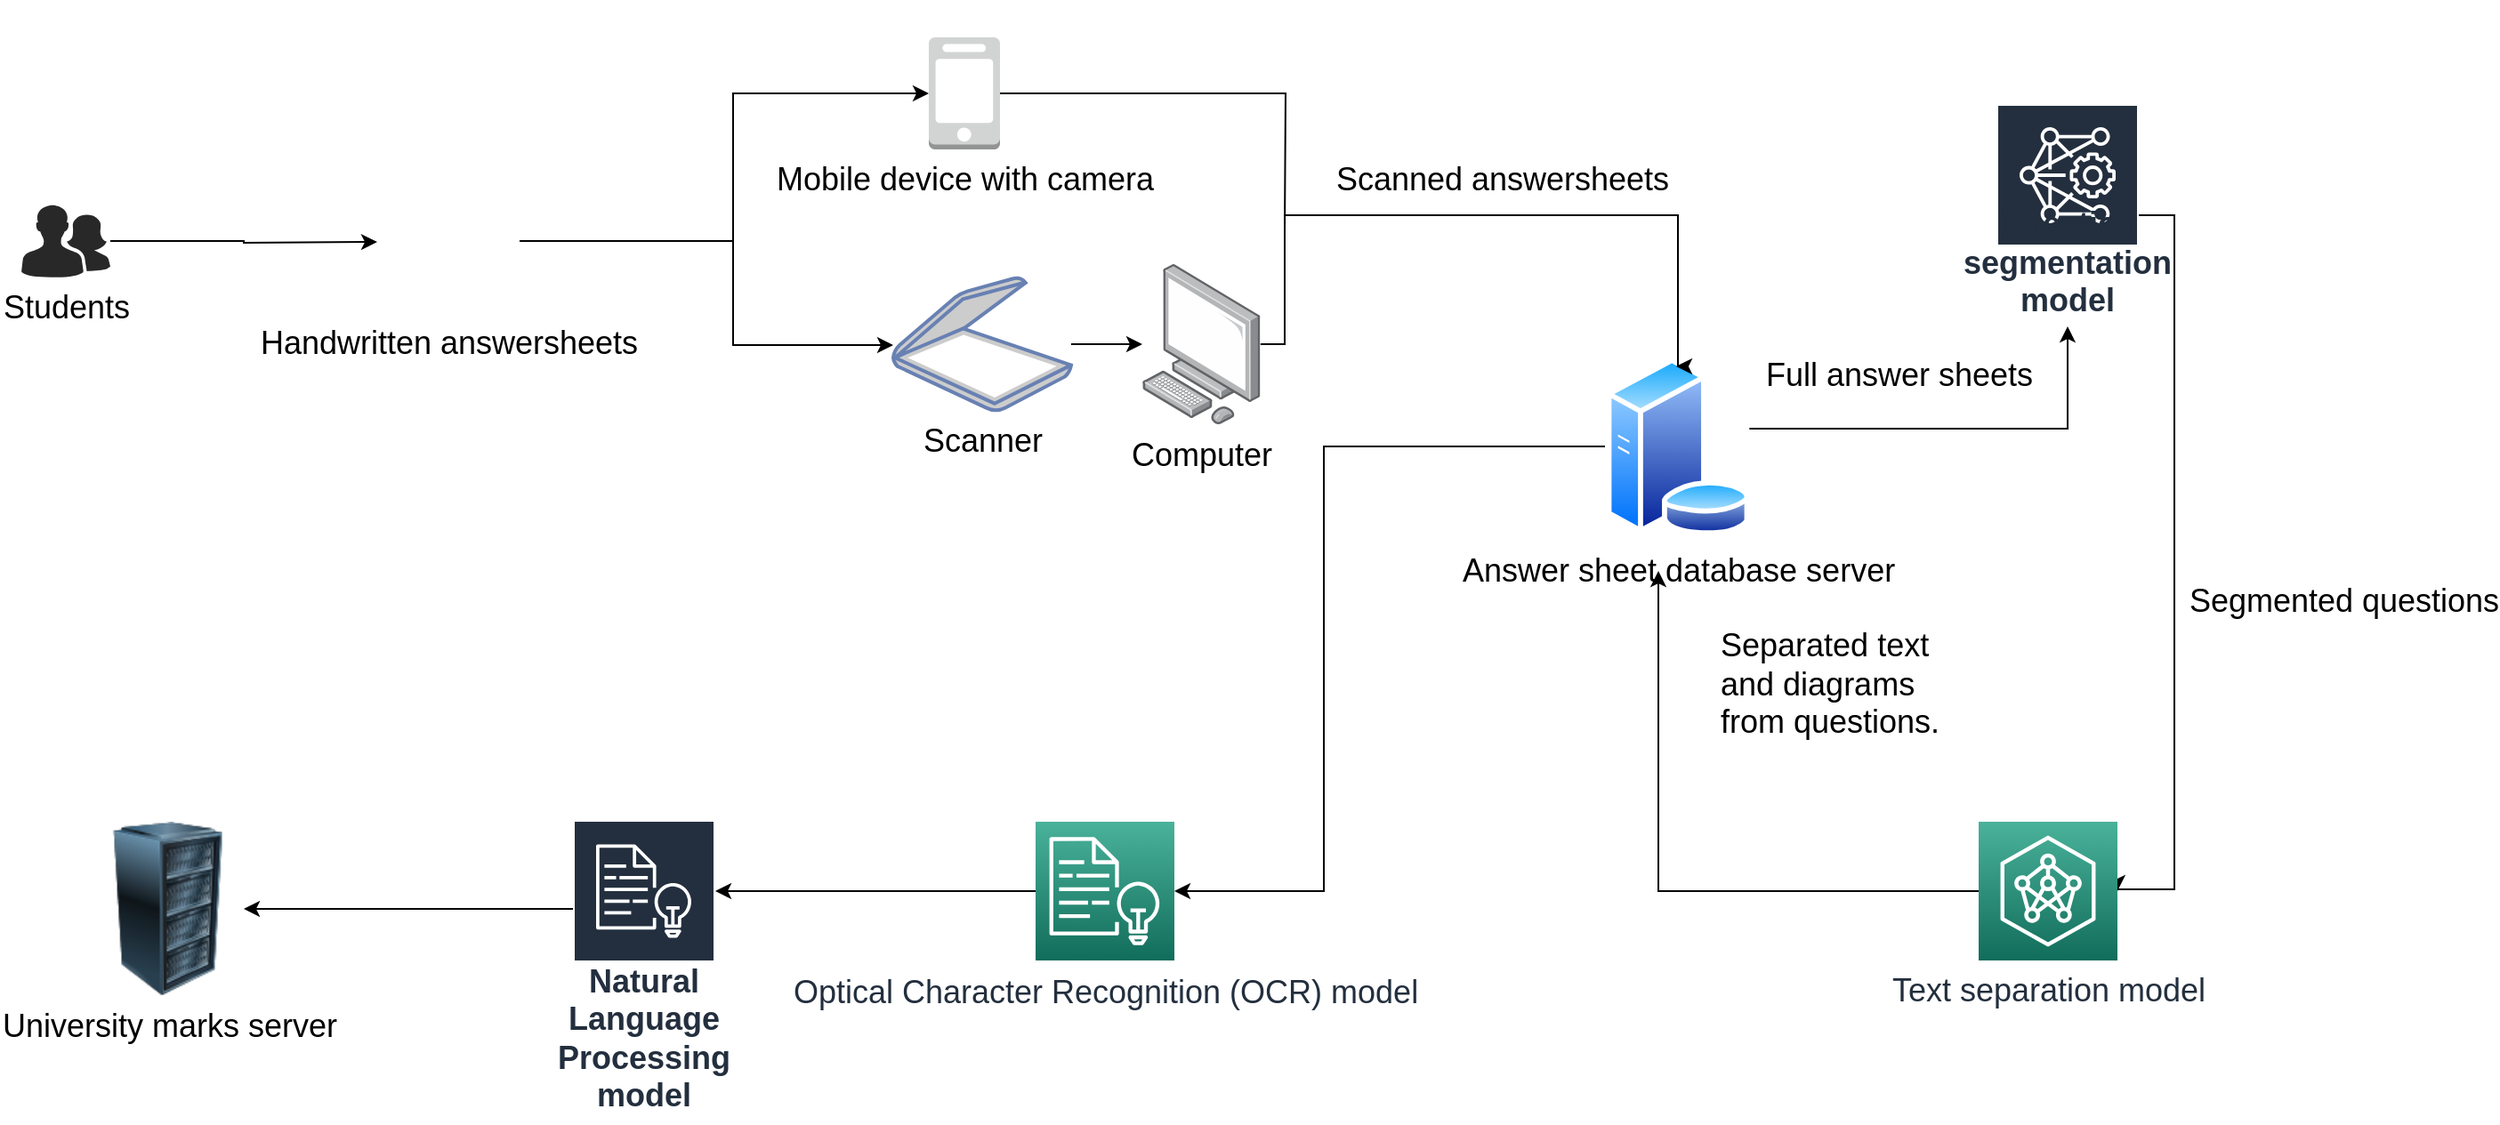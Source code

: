 <mxfile version="15.8.6" type="github">
  <diagram id="9rRj9bmVvk-_Fa7LdTc0" name="Page-1">
    <mxGraphModel dx="3220" dy="1330" grid="1" gridSize="10" guides="1" tooltips="1" connect="1" arrows="1" fold="1" page="1" pageScale="1" pageWidth="850" pageHeight="1100" math="0" shadow="0">
      <root>
        <mxCell id="0" />
        <mxCell id="1" parent="0" />
        <mxCell id="nJmIJmIaaingxwnrtcb6-3" style="edgeStyle=orthogonalEdgeStyle;rounded=0;orthogonalLoop=1;jettySize=auto;html=1;strokeWidth=1;endArrow=none;endFill=0;fontSize=18;" parent="1" source="I_9JFQb6DJG9Cx3_rZML-1" edge="1">
          <mxGeometry relative="1" as="geometry">
            <mxPoint x="320" y="250" as="targetPoint" />
          </mxGeometry>
        </mxCell>
        <mxCell id="I_9JFQb6DJG9Cx3_rZML-1" value="Mobile device with camera" style="outlineConnect=0;dashed=0;verticalLabelPosition=bottom;verticalAlign=top;align=center;html=1;shape=mxgraph.aws3.mobile_client;fillColor=#D2D3D3;gradientColor=none;fontSize=18;" parent="1" vertex="1">
          <mxGeometry x="120" y="140" width="40" height="63" as="geometry" />
        </mxCell>
        <mxCell id="I_9JFQb6DJG9Cx3_rZML-5" style="edgeStyle=orthogonalEdgeStyle;rounded=0;orthogonalLoop=1;jettySize=auto;html=1;fontSize=18;" parent="1" source="I_9JFQb6DJG9Cx3_rZML-2" target="I_9JFQb6DJG9Cx3_rZML-4" edge="1">
          <mxGeometry relative="1" as="geometry" />
        </mxCell>
        <mxCell id="I_9JFQb6DJG9Cx3_rZML-2" value="Scanner" style="fontColor=#000000;verticalAlign=top;verticalLabelPosition=bottom;labelPosition=center;align=center;html=1;outlineConnect=0;fillColor=#CCCCCC;strokeColor=#6881B3;gradientColor=none;gradientDirection=north;strokeWidth=2;shape=mxgraph.networks.scanner;fontSize=18;" parent="1" vertex="1">
          <mxGeometry x="100" y="275" width="100" height="75" as="geometry" />
        </mxCell>
        <mxCell id="I_9JFQb6DJG9Cx3_rZML-9" style="edgeStyle=orthogonalEdgeStyle;rounded=0;orthogonalLoop=1;jettySize=auto;html=1;fontSize=18;" parent="1" source="I_9JFQb6DJG9Cx3_rZML-3" target="I_9JFQb6DJG9Cx3_rZML-8" edge="1">
          <mxGeometry relative="1" as="geometry">
            <Array as="points">
              <mxPoint x="760" y="360" />
            </Array>
          </mxGeometry>
        </mxCell>
        <mxCell id="I_9JFQb6DJG9Cx3_rZML-3" value="Answer sheet database server" style="aspect=fixed;perimeter=ellipsePerimeter;html=1;align=center;shadow=0;dashed=0;spacingTop=3;image;image=img/lib/active_directory/database_server.svg;fontSize=18;" parent="1" vertex="1">
          <mxGeometry x="500" y="320" width="82" height="100" as="geometry" />
        </mxCell>
        <mxCell id="nJmIJmIaaingxwnrtcb6-2" style="edgeStyle=orthogonalEdgeStyle;rounded=0;orthogonalLoop=1;jettySize=auto;html=1;fontSize=18;" parent="1" source="I_9JFQb6DJG9Cx3_rZML-4" edge="1">
          <mxGeometry relative="1" as="geometry">
            <mxPoint x="540" y="325" as="targetPoint" />
            <Array as="points">
              <mxPoint x="320" y="313" />
              <mxPoint x="320" y="240" />
              <mxPoint x="541" y="240" />
              <mxPoint x="541" y="325" />
            </Array>
          </mxGeometry>
        </mxCell>
        <mxCell id="I_9JFQb6DJG9Cx3_rZML-4" value="Computer&lt;br style=&quot;font-size: 18px;&quot;&gt;" style="points=[];aspect=fixed;html=1;align=center;shadow=0;dashed=0;image;image=img/lib/allied_telesis/computer_and_terminals/Personal_Computer.svg;fontSize=18;" parent="1" vertex="1">
          <mxGeometry x="240" y="267.5" width="66.41" height="90" as="geometry" />
        </mxCell>
        <mxCell id="I_9JFQb6DJG9Cx3_rZML-18" style="edgeStyle=orthogonalEdgeStyle;rounded=0;orthogonalLoop=1;jettySize=auto;html=1;entryX=1;entryY=0.5;entryDx=0;entryDy=0;entryPerimeter=0;fontSize=18;" parent="1" source="I_9JFQb6DJG9Cx3_rZML-8" target="I_9JFQb6DJG9Cx3_rZML-10" edge="1">
          <mxGeometry relative="1" as="geometry">
            <Array as="points">
              <mxPoint x="820" y="240" />
              <mxPoint x="820" y="619" />
            </Array>
          </mxGeometry>
        </mxCell>
        <mxCell id="I_9JFQb6DJG9Cx3_rZML-8" value="Question segmentation model" style="sketch=0;outlineConnect=0;fontColor=#232F3E;gradientColor=none;strokeColor=#ffffff;fillColor=#232F3E;dashed=0;verticalLabelPosition=middle;verticalAlign=bottom;align=center;html=1;whiteSpace=wrap;fontSize=18;fontStyle=1;spacing=3;shape=mxgraph.aws4.productIcon;prIcon=mxgraph.aws4.deep_learning_amis;" parent="1" vertex="1">
          <mxGeometry x="720" y="177.5" width="80" height="125" as="geometry" />
        </mxCell>
        <mxCell id="I_9JFQb6DJG9Cx3_rZML-20" style="edgeStyle=orthogonalEdgeStyle;rounded=0;orthogonalLoop=1;jettySize=auto;html=1;exitX=0;exitY=0.5;exitDx=0;exitDy=0;exitPerimeter=0;fontSize=18;" parent="1" source="I_9JFQb6DJG9Cx3_rZML-10" edge="1">
          <mxGeometry relative="1" as="geometry">
            <mxPoint x="530" y="440" as="targetPoint" />
            <Array as="points">
              <mxPoint x="530" y="620" />
              <mxPoint x="530" y="440" />
            </Array>
          </mxGeometry>
        </mxCell>
        <mxCell id="I_9JFQb6DJG9Cx3_rZML-10" value="&lt;font style=&quot;font-size: 18px;&quot;&gt;Text separation model&lt;/font&gt;" style="sketch=0;points=[[0,0,0],[0.25,0,0],[0.5,0,0],[0.75,0,0],[1,0,0],[0,1,0],[0.25,1,0],[0.5,1,0],[0.75,1,0],[1,1,0],[0,0.25,0],[0,0.5,0],[0,0.75,0],[1,0.25,0],[1,0.5,0],[1,0.75,0]];outlineConnect=0;fontColor=#232F3E;gradientColor=#4AB29A;gradientDirection=north;fillColor=#116D5B;strokeColor=#ffffff;dashed=0;verticalLabelPosition=bottom;verticalAlign=top;align=center;html=1;fontSize=18;fontStyle=0;aspect=fixed;shape=mxgraph.aws4.resourceIcon;resIcon=mxgraph.aws4.neuron_ml_sdk;" parent="1" vertex="1">
          <mxGeometry x="710" y="581" width="78" height="78" as="geometry" />
        </mxCell>
        <mxCell id="I_9JFQb6DJG9Cx3_rZML-14" style="edgeStyle=orthogonalEdgeStyle;rounded=0;orthogonalLoop=1;jettySize=auto;html=1;fontSize=18;" parent="1" source="I_9JFQb6DJG9Cx3_rZML-13" edge="1">
          <mxGeometry relative="1" as="geometry">
            <mxPoint x="-190" y="255" as="targetPoint" />
          </mxGeometry>
        </mxCell>
        <mxCell id="I_9JFQb6DJG9Cx3_rZML-13" value="Students" style="verticalLabelPosition=bottom;sketch=0;html=1;fillColor=#282828;strokeColor=none;verticalAlign=top;pointerEvents=1;align=center;shape=mxgraph.cisco_safe.people_places_things_icons.icon2;fontSize=18;" parent="1" vertex="1">
          <mxGeometry x="-390" y="234" width="50" height="41" as="geometry" />
        </mxCell>
        <mxCell id="I_9JFQb6DJG9Cx3_rZML-16" style="edgeStyle=orthogonalEdgeStyle;rounded=0;orthogonalLoop=1;jettySize=auto;html=1;exitX=1;exitY=0.5;exitDx=0;exitDy=0;entryX=0;entryY=0.5;entryDx=0;entryDy=0;entryPerimeter=0;fontSize=18;" parent="1" source="I_9JFQb6DJG9Cx3_rZML-15" target="I_9JFQb6DJG9Cx3_rZML-1" edge="1">
          <mxGeometry relative="1" as="geometry">
            <Array as="points">
              <mxPoint x="10" y="255" />
              <mxPoint x="10" y="172" />
            </Array>
          </mxGeometry>
        </mxCell>
        <mxCell id="I_9JFQb6DJG9Cx3_rZML-17" style="edgeStyle=orthogonalEdgeStyle;rounded=0;orthogonalLoop=1;jettySize=auto;html=1;fontSize=18;" parent="1" source="I_9JFQb6DJG9Cx3_rZML-15" target="I_9JFQb6DJG9Cx3_rZML-2" edge="1">
          <mxGeometry relative="1" as="geometry">
            <Array as="points">
              <mxPoint x="10" y="255" />
              <mxPoint x="10" y="313" />
            </Array>
          </mxGeometry>
        </mxCell>
        <mxCell id="I_9JFQb6DJG9Cx3_rZML-15" value="Handwritten answersheets" style="shape=image;html=1;verticalAlign=top;verticalLabelPosition=bottom;labelBackgroundColor=#ffffff;imageAspect=0;aspect=fixed;image=https://cdn2.iconfinder.com/data/icons/bitsies/128/EditDocument-128.png;fontSize=18;" parent="1" vertex="1">
          <mxGeometry x="-190" y="214.5" width="80" height="80" as="geometry" />
        </mxCell>
        <mxCell id="I_9JFQb6DJG9Cx3_rZML-39" style="edgeStyle=orthogonalEdgeStyle;rounded=0;orthogonalLoop=1;jettySize=auto;html=1;fontSize=18;entryX=1;entryY=0.5;entryDx=0;entryDy=0;entryPerimeter=0;exitX=0;exitY=0.5;exitDx=0;exitDy=0;" parent="1" source="I_9JFQb6DJG9Cx3_rZML-3" target="I_9JFQb6DJG9Cx3_rZML-40" edge="1">
          <mxGeometry relative="1" as="geometry">
            <mxPoint x="390" y="960" as="targetPoint" />
            <mxPoint x="425" y="530" as="sourcePoint" />
            <Array as="points">
              <mxPoint x="342" y="370" />
              <mxPoint x="342" y="620" />
            </Array>
          </mxGeometry>
        </mxCell>
        <mxCell id="I_9JFQb6DJG9Cx3_rZML-43" style="edgeStyle=orthogonalEdgeStyle;rounded=0;orthogonalLoop=1;jettySize=auto;html=1;fontSize=18;" parent="1" source="I_9JFQb6DJG9Cx3_rZML-40" target="I_9JFQb6DJG9Cx3_rZML-42" edge="1">
          <mxGeometry relative="1" as="geometry">
            <Array as="points">
              <mxPoint x="219" y="620" />
              <mxPoint x="-30" y="620" />
            </Array>
          </mxGeometry>
        </mxCell>
        <mxCell id="I_9JFQb6DJG9Cx3_rZML-40" value="&lt;div style=&quot;text-align: justify; font-size: 18px;&quot;&gt;&lt;span style=&quot;line-height: 1.3; font-size: 18px;&quot;&gt;Optical Character Recognition (OCR) model&lt;/span&gt;&lt;/div&gt;" style="sketch=0;points=[[0,0,0],[0.25,0,0],[0.5,0,0],[0.75,0,0],[1,0,0],[0,1,0],[0.25,1,0],[0.5,1,0],[0.75,1,0],[1,1,0],[0,0.25,0],[0,0.5,0],[0,0.75,0],[1,0.25,0],[1,0.5,0],[1,0.75,0]];outlineConnect=0;fontColor=#232F3E;gradientColor=#4AB29A;gradientDirection=north;fillColor=#116D5B;strokeColor=#ffffff;dashed=0;verticalLabelPosition=bottom;verticalAlign=top;align=center;html=1;fontSize=18;fontStyle=0;aspect=fixed;shape=mxgraph.aws4.resourceIcon;resIcon=mxgraph.aws4.comprehend;" parent="1" vertex="1">
          <mxGeometry x="180" y="581" width="78" height="78" as="geometry" />
        </mxCell>
        <mxCell id="nJmIJmIaaingxwnrtcb6-1" style="edgeStyle=orthogonalEdgeStyle;rounded=0;orthogonalLoop=1;jettySize=auto;html=1;fontSize=18;" parent="1" source="I_9JFQb6DJG9Cx3_rZML-42" target="I_9JFQb6DJG9Cx3_rZML-50" edge="1">
          <mxGeometry relative="1" as="geometry">
            <Array as="points">
              <mxPoint x="-150" y="630" />
              <mxPoint x="-150" y="630" />
            </Array>
          </mxGeometry>
        </mxCell>
        <mxCell id="I_9JFQb6DJG9Cx3_rZML-42" value="Natural Language Processing model" style="sketch=0;outlineConnect=0;fontColor=#232F3E;gradientColor=none;strokeColor=#ffffff;fillColor=#232F3E;dashed=0;verticalLabelPosition=middle;verticalAlign=bottom;align=center;html=1;whiteSpace=wrap;fontSize=18;fontStyle=1;spacing=3;shape=mxgraph.aws4.productIcon;prIcon=mxgraph.aws4.comprehend;" parent="1" vertex="1">
          <mxGeometry x="-80" y="580" width="80" height="170" as="geometry" />
        </mxCell>
        <mxCell id="I_9JFQb6DJG9Cx3_rZML-50" value="University marks server" style="image;html=1;image=img/lib/clip_art/computers/Server_Rack_128x128.png;fontSize=18;" parent="1" vertex="1">
          <mxGeometry x="-350" y="581" width="85" height="98" as="geometry" />
        </mxCell>
        <mxCell id="I_9JFQb6DJG9Cx3_rZML-51" value="Scanned answersheets" style="shape=image;html=1;verticalAlign=top;verticalLabelPosition=bottom;labelBackgroundColor=#ffffff;imageAspect=0;aspect=fixed;image=https://cdn4.iconfinder.com/data/icons/general-office/91/General_Office_03-128.png;fontSize=18;" parent="1" vertex="1">
          <mxGeometry x="400" y="119" width="84" height="84" as="geometry" />
        </mxCell>
        <mxCell id="I_9JFQb6DJG9Cx3_rZML-52" value="Segmented questions" style="shape=image;html=1;verticalAlign=top;verticalLabelPosition=bottom;labelBackgroundColor=#ffffff;imageAspect=0;aspect=fixed;image=https://cdn1.iconfinder.com/data/icons/office-icons-17/512/ilustracoes_04-14-128.png;fontSize=18;" parent="1" vertex="1">
          <mxGeometry x="880" y="370" width="70" height="70" as="geometry" />
        </mxCell>
        <mxCell id="I_9JFQb6DJG9Cx3_rZML-53" value="" style="shape=image;html=1;verticalAlign=top;verticalLabelPosition=bottom;labelBackgroundColor=#ffffff;imageAspect=0;aspect=fixed;image=https://cdn4.iconfinder.com/data/icons/48-bubbles/48/12.File-128.png;fontSize=18;" parent="1" vertex="1">
          <mxGeometry x="582" y="559" width="48" height="48" as="geometry" />
        </mxCell>
        <mxCell id="I_9JFQb6DJG9Cx3_rZML-55" value="" style="shape=image;html=1;verticalAlign=top;verticalLabelPosition=bottom;labelBackgroundColor=#ffffff;imageAspect=0;aspect=fixed;image=https://cdn1.iconfinder.com/data/icons/KDE_Crystal_Diamond_2.5_Classical_Mod/128x128/mimetypes/vectorgfx.png;fontSize=18;" parent="1" vertex="1">
          <mxGeometry x="630" y="550" width="57" height="57" as="geometry" />
        </mxCell>
        <mxCell id="nJmIJmIaaingxwnrtcb6-6" value="Full answer sheets" style="text;html=1;align=center;verticalAlign=middle;resizable=0;points=[];autosize=1;strokeColor=none;fillColor=none;fontSize=18;" parent="1" vertex="1">
          <mxGeometry x="580" y="315" width="170" height="30" as="geometry" />
        </mxCell>
        <mxCell id="-Mbcjv1xfIVzPSo58Ows-2" value="&lt;h1 style=&quot;font-size: 18px;&quot;&gt;&lt;span style=&quot;font-weight: normal; font-size: 18px;&quot;&gt;Separated text and diagrams from questions.&lt;/span&gt;&lt;/h1&gt;" style="text;html=1;strokeColor=none;fillColor=none;spacing=5;spacingTop=-20;whiteSpace=wrap;overflow=hidden;rounded=0;fontSize=18;" vertex="1" parent="1">
          <mxGeometry x="560" y="470" width="140" height="80" as="geometry" />
        </mxCell>
      </root>
    </mxGraphModel>
  </diagram>
</mxfile>
